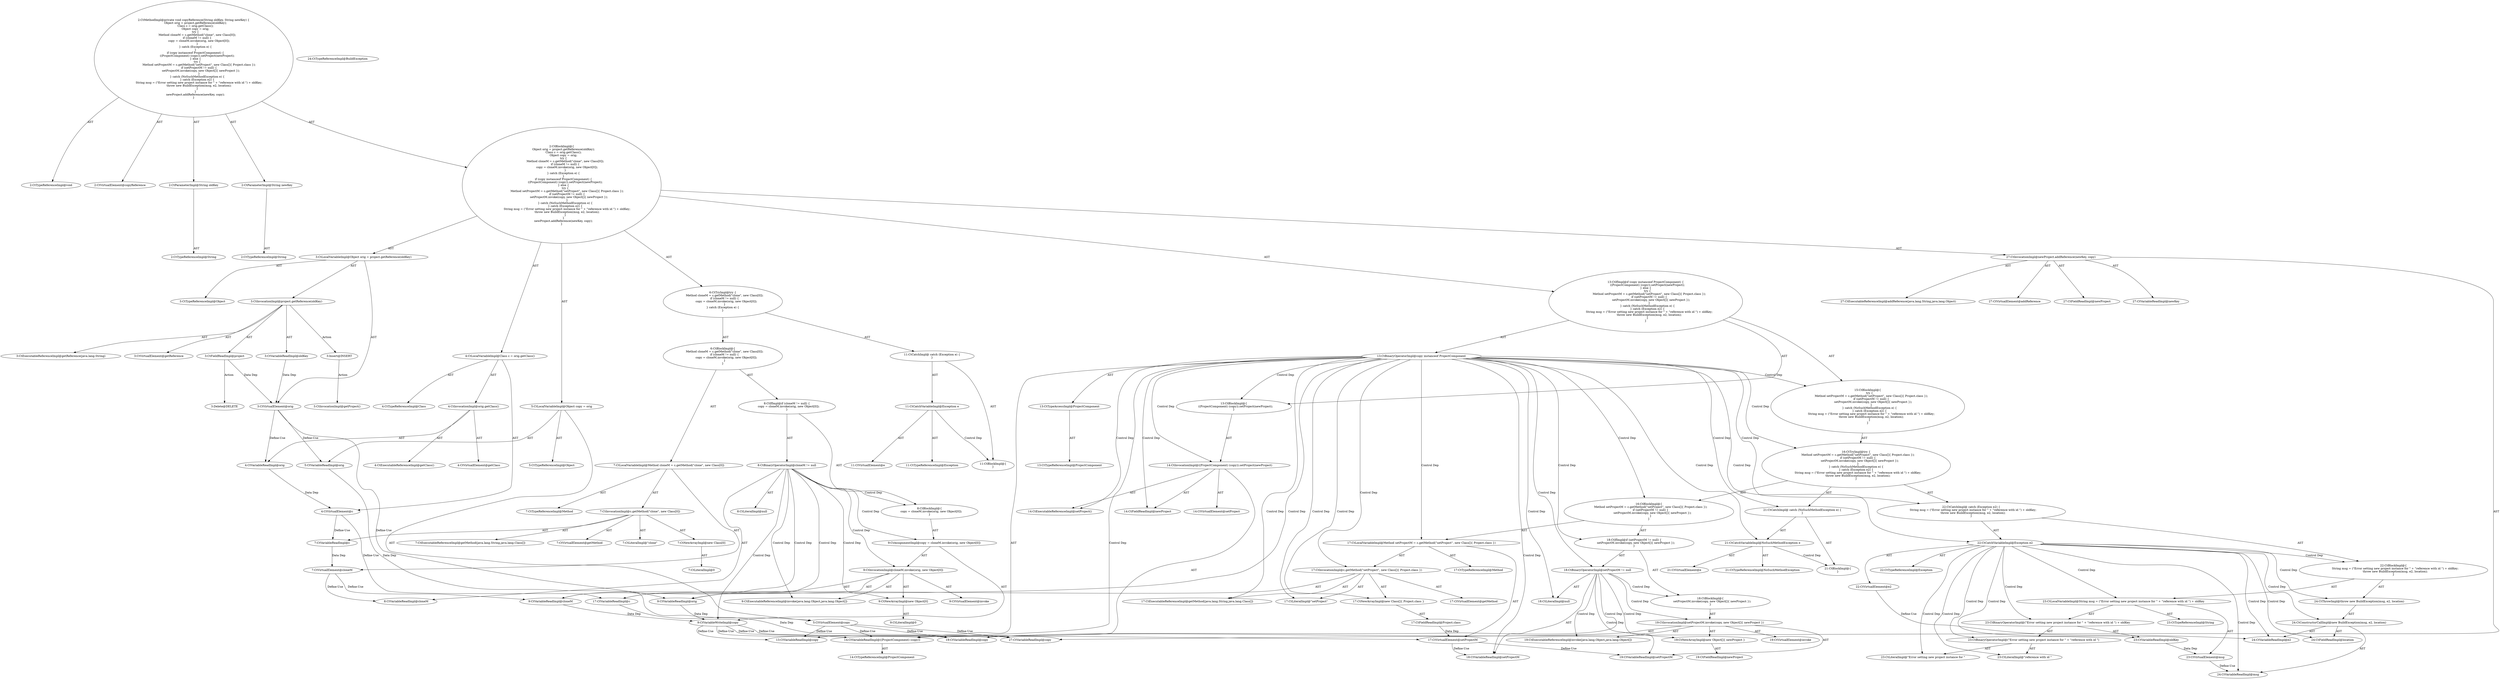 digraph "copyReference#?,String,String" {
0 [label="2:CtTypeReferenceImpl@void" shape=ellipse]
1 [label="2:CtVirtualElement@copyReference" shape=ellipse]
2 [label="2:CtParameterImpl@String oldKey" shape=ellipse]
3 [label="2:CtTypeReferenceImpl@String" shape=ellipse]
4 [label="2:CtParameterImpl@String newKey" shape=ellipse]
5 [label="2:CtTypeReferenceImpl@String" shape=ellipse]
6 [label="3:CtTypeReferenceImpl@Object" shape=ellipse]
7 [label="3:CtExecutableReferenceImpl@getReference(java.lang.String)" shape=ellipse]
8 [label="3:CtVirtualElement@getReference" shape=ellipse]
9 [label="3:CtFieldReadImpl@project" shape=ellipse]
10 [label="3:CtVariableReadImpl@oldKey" shape=ellipse]
11 [label="3:CtInvocationImpl@project.getReference(oldKey)" shape=ellipse]
12 [label="3:CtVirtualElement@orig" shape=ellipse]
13 [label="3:CtLocalVariableImpl@Object orig = project.getReference(oldKey)" shape=ellipse]
14 [label="4:CtTypeReferenceImpl@Class" shape=ellipse]
15 [label="4:CtExecutableReferenceImpl@getClass()" shape=ellipse]
16 [label="4:CtVirtualElement@getClass" shape=ellipse]
17 [label="4:CtVariableReadImpl@orig" shape=ellipse]
18 [label="4:CtInvocationImpl@orig.getClass()" shape=ellipse]
19 [label="4:CtVirtualElement@c" shape=ellipse]
20 [label="4:CtLocalVariableImpl@Class c = orig.getClass()" shape=ellipse]
21 [label="5:CtTypeReferenceImpl@Object" shape=ellipse]
22 [label="5:CtVariableReadImpl@orig" shape=ellipse]
23 [label="5:CtVirtualElement@copy" shape=ellipse]
24 [label="5:CtLocalVariableImpl@Object copy = orig" shape=ellipse]
25 [label="7:CtTypeReferenceImpl@Method" shape=ellipse]
26 [label="7:CtExecutableReferenceImpl@getMethod(java.lang.String,java.lang.Class[])" shape=ellipse]
27 [label="7:CtVirtualElement@getMethod" shape=ellipse]
28 [label="7:CtVariableReadImpl@c" shape=ellipse]
29 [label="7:CtLiteralImpl@\"clone\"" shape=ellipse]
30 [label="7:CtNewArrayImpl@new Class[0]" shape=ellipse]
31 [label="7:CtLiteralImpl@0" shape=ellipse]
32 [label="7:CtInvocationImpl@c.getMethod(\"clone\", new Class[0])" shape=ellipse]
33 [label="7:CtVirtualElement@cloneM" shape=ellipse]
34 [label="7:CtLocalVariableImpl@Method cloneM = c.getMethod(\"clone\", new Class[0])" shape=ellipse]
35 [label="8:CtVariableReadImpl@cloneM" shape=ellipse]
36 [label="8:CtLiteralImpl@null" shape=ellipse]
37 [label="8:CtBinaryOperatorImpl@cloneM != null" shape=ellipse]
38 [label="9:CtVariableWriteImpl@copy" shape=ellipse]
39 [label="9:CtExecutableReferenceImpl@invoke(java.lang.Object,java.lang.Object[])" shape=ellipse]
40 [label="9:CtVirtualElement@invoke" shape=ellipse]
41 [label="9:CtVariableReadImpl@cloneM" shape=ellipse]
42 [label="9:CtVariableReadImpl@orig" shape=ellipse]
43 [label="9:CtNewArrayImpl@new Object[0]" shape=ellipse]
44 [label="9:CtLiteralImpl@0" shape=ellipse]
45 [label="9:CtInvocationImpl@cloneM.invoke(orig, new Object[0])" shape=ellipse]
46 [label="9:CtAssignmentImpl@copy = cloneM.invoke(orig, new Object[0])" shape=ellipse]
47 [label="8:CtBlockImpl@\{
    copy = cloneM.invoke(orig, new Object[0]);
\}" shape=ellipse]
48 [label="8:CtIfImpl@if (cloneM != null) \{
    copy = cloneM.invoke(orig, new Object[0]);
\}" shape=ellipse]
49 [label="6:CtBlockImpl@\{
    Method cloneM = c.getMethod(\"clone\", new Class[0]);
    if (cloneM != null) \{
        copy = cloneM.invoke(orig, new Object[0]);
    \}
\}" shape=ellipse]
50 [label="11:CtVirtualElement@e" shape=ellipse]
51 [label="11:CtTypeReferenceImpl@Exception" shape=ellipse]
52 [label="11:CtCatchVariableImpl@Exception e" shape=ellipse]
53 [label="11:CtBlockImpl@\{
\}" shape=ellipse]
54 [label="11:CtCatchImpl@ catch (Exception e) \{
\}" shape=ellipse]
55 [label="6:CtTryImpl@try \{
    Method cloneM = c.getMethod(\"clone\", new Class[0]);
    if (cloneM != null) \{
        copy = cloneM.invoke(orig, new Object[0]);
    \}
\} catch (Exception e) \{
\}" shape=ellipse]
56 [label="13:CtVariableReadImpl@copy" shape=ellipse]
57 [label="13:CtTypeAccessImpl@ProjectComponent" shape=ellipse]
58 [label="13:CtTypeReferenceImpl@ProjectComponent" shape=ellipse]
59 [label="13:CtBinaryOperatorImpl@copy instanceof ProjectComponent" shape=ellipse]
60 [label="14:CtExecutableReferenceImpl@setProject()" shape=ellipse]
61 [label="14:CtVirtualElement@setProject" shape=ellipse]
62 [label="14:CtVariableReadImpl@((ProjectComponent) (copy))" shape=ellipse]
63 [label="14:CtTypeReferenceImpl@ProjectComponent" shape=ellipse]
64 [label="14:CtFieldReadImpl@newProject" shape=ellipse]
65 [label="14:CtInvocationImpl@((ProjectComponent) (copy)).setProject(newProject)" shape=ellipse]
66 [label="13:CtBlockImpl@\{
    ((ProjectComponent) (copy)).setProject(newProject);
\}" shape=ellipse]
67 [label="17:CtTypeReferenceImpl@Method" shape=ellipse]
68 [label="17:CtExecutableReferenceImpl@getMethod(java.lang.String,java.lang.Class[])" shape=ellipse]
69 [label="17:CtVirtualElement@getMethod" shape=ellipse]
70 [label="17:CtVariableReadImpl@c" shape=ellipse]
71 [label="17:CtLiteralImpl@\"setProject\"" shape=ellipse]
72 [label="17:CtNewArrayImpl@new Class[]\{ Project.class \}" shape=ellipse]
73 [label="17:CtFieldReadImpl@Project.class" shape=ellipse]
74 [label="17:CtInvocationImpl@c.getMethod(\"setProject\", new Class[]\{ Project.class \})" shape=ellipse]
75 [label="17:CtVirtualElement@setProjectM" shape=ellipse]
76 [label="17:CtLocalVariableImpl@Method setProjectM = c.getMethod(\"setProject\", new Class[]\{ Project.class \})" shape=ellipse]
77 [label="18:CtVariableReadImpl@setProjectM" shape=ellipse]
78 [label="18:CtLiteralImpl@null" shape=ellipse]
79 [label="18:CtBinaryOperatorImpl@setProjectM != null" shape=ellipse]
80 [label="19:CtExecutableReferenceImpl@invoke(java.lang.Object,java.lang.Object[])" shape=ellipse]
81 [label="19:CtVirtualElement@invoke" shape=ellipse]
82 [label="19:CtVariableReadImpl@setProjectM" shape=ellipse]
83 [label="19:CtVariableReadImpl@copy" shape=ellipse]
84 [label="19:CtNewArrayImpl@new Object[]\{ newProject \}" shape=ellipse]
85 [label="19:CtFieldReadImpl@newProject" shape=ellipse]
86 [label="19:CtInvocationImpl@setProjectM.invoke(copy, new Object[]\{ newProject \})" shape=ellipse]
87 [label="18:CtBlockImpl@\{
    setProjectM.invoke(copy, new Object[]\{ newProject \});
\}" shape=ellipse]
88 [label="18:CtIfImpl@if (setProjectM != null) \{
    setProjectM.invoke(copy, new Object[]\{ newProject \});
\}" shape=ellipse]
89 [label="16:CtBlockImpl@\{
    Method setProjectM = c.getMethod(\"setProject\", new Class[]\{ Project.class \});
    if (setProjectM != null) \{
        setProjectM.invoke(copy, new Object[]\{ newProject \});
    \}
\}" shape=ellipse]
90 [label="21:CtVirtualElement@e" shape=ellipse]
91 [label="21:CtTypeReferenceImpl@NoSuchMethodException" shape=ellipse]
92 [label="21:CtCatchVariableImpl@NoSuchMethodException e" shape=ellipse]
93 [label="21:CtBlockImpl@\{
\}" shape=ellipse]
94 [label="21:CtCatchImpl@ catch (NoSuchMethodException e) \{
\}" shape=ellipse]
95 [label="22:CtVirtualElement@e2" shape=ellipse]
96 [label="22:CtTypeReferenceImpl@Exception" shape=ellipse]
97 [label="22:CtCatchVariableImpl@Exception e2" shape=ellipse]
98 [label="23:CtTypeReferenceImpl@String" shape=ellipse]
99 [label="23:CtLiteralImpl@\"Error setting new project instance for \"" shape=ellipse]
100 [label="23:CtLiteralImpl@\"reference with id \"" shape=ellipse]
101 [label="23:CtBinaryOperatorImpl@(\"Error setting new project instance for \" + \"reference with id \")" shape=ellipse]
102 [label="23:CtVariableReadImpl@oldKey" shape=ellipse]
103 [label="23:CtBinaryOperatorImpl@(\"Error setting new project instance for \" + \"reference with id \") + oldKey" shape=ellipse]
104 [label="23:CtVirtualElement@msg" shape=ellipse]
105 [label="23:CtLocalVariableImpl@String msg = (\"Error setting new project instance for \" + \"reference with id \") + oldKey" shape=ellipse]
106 [label="24:CtTypeReferenceImpl@BuildException" shape=ellipse]
107 [label="24:CtVariableReadImpl@msg" shape=ellipse]
108 [label="24:CtVariableReadImpl@e2" shape=ellipse]
109 [label="24:CtFieldReadImpl@location" shape=ellipse]
110 [label="24:CtConstructorCallImpl@new BuildException(msg, e2, location)" shape=ellipse]
111 [label="24:CtThrowImpl@throw new BuildException(msg, e2, location)" shape=ellipse]
112 [label="22:CtBlockImpl@\{
    String msg = (\"Error setting new project instance for \" + \"reference with id \") + oldKey;
    throw new BuildException(msg, e2, location);
\}" shape=ellipse]
113 [label="22:CtCatchImpl@ catch (Exception e2) \{
    String msg = (\"Error setting new project instance for \" + \"reference with id \") + oldKey;
    throw new BuildException(msg, e2, location);
\}" shape=ellipse]
114 [label="16:CtTryImpl@try \{
    Method setProjectM = c.getMethod(\"setProject\", new Class[]\{ Project.class \});
    if (setProjectM != null) \{
        setProjectM.invoke(copy, new Object[]\{ newProject \});
    \}
\} catch (NoSuchMethodException e) \{
\} catch (Exception e2) \{
    String msg = (\"Error setting new project instance for \" + \"reference with id \") + oldKey;
    throw new BuildException(msg, e2, location);
\}" shape=ellipse]
115 [label="15:CtBlockImpl@\{
    try \{
        Method setProjectM = c.getMethod(\"setProject\", new Class[]\{ Project.class \});
        if (setProjectM != null) \{
            setProjectM.invoke(copy, new Object[]\{ newProject \});
        \}
    \} catch (NoSuchMethodException e) \{
    \} catch (Exception e2) \{
        String msg = (\"Error setting new project instance for \" + \"reference with id \") + oldKey;
        throw new BuildException(msg, e2, location);
    \}
\}" shape=ellipse]
116 [label="13:CtIfImpl@if (copy instanceof ProjectComponent) \{
    ((ProjectComponent) (copy)).setProject(newProject);
\} else \{
    try \{
        Method setProjectM = c.getMethod(\"setProject\", new Class[]\{ Project.class \});
        if (setProjectM != null) \{
            setProjectM.invoke(copy, new Object[]\{ newProject \});
        \}
    \} catch (NoSuchMethodException e) \{
    \} catch (Exception e2) \{
        String msg = (\"Error setting new project instance for \" + \"reference with id \") + oldKey;
        throw new BuildException(msg, e2, location);
    \}
\}" shape=ellipse]
117 [label="27:CtExecutableReferenceImpl@addReference(java.lang.String,java.lang.Object)" shape=ellipse]
118 [label="27:CtVirtualElement@addReference" shape=ellipse]
119 [label="27:CtFieldReadImpl@newProject" shape=ellipse]
120 [label="27:CtVariableReadImpl@newKey" shape=ellipse]
121 [label="27:CtVariableReadImpl@copy" shape=ellipse]
122 [label="27:CtInvocationImpl@newProject.addReference(newKey, copy)" shape=ellipse]
123 [label="2:CtBlockImpl@\{
    Object orig = project.getReference(oldKey);
    Class c = orig.getClass();
    Object copy = orig;
    try \{
        Method cloneM = c.getMethod(\"clone\", new Class[0]);
        if (cloneM != null) \{
            copy = cloneM.invoke(orig, new Object[0]);
        \}
    \} catch (Exception e) \{
    \}
    if (copy instanceof ProjectComponent) \{
        ((ProjectComponent) (copy)).setProject(newProject);
    \} else \{
        try \{
            Method setProjectM = c.getMethod(\"setProject\", new Class[]\{ Project.class \});
            if (setProjectM != null) \{
                setProjectM.invoke(copy, new Object[]\{ newProject \});
            \}
        \} catch (NoSuchMethodException e) \{
        \} catch (Exception e2) \{
            String msg = (\"Error setting new project instance for \" + \"reference with id \") + oldKey;
            throw new BuildException(msg, e2, location);
        \}
    \}
    newProject.addReference(newKey, copy);
\}" shape=ellipse]
124 [label="2:CtMethodImpl@private void copyReference(String oldKey, String newKey) \{
    Object orig = project.getReference(oldKey);
    Class c = orig.getClass();
    Object copy = orig;
    try \{
        Method cloneM = c.getMethod(\"clone\", new Class[0]);
        if (cloneM != null) \{
            copy = cloneM.invoke(orig, new Object[0]);
        \}
    \} catch (Exception e) \{
    \}
    if (copy instanceof ProjectComponent) \{
        ((ProjectComponent) (copy)).setProject(newProject);
    \} else \{
        try \{
            Method setProjectM = c.getMethod(\"setProject\", new Class[]\{ Project.class \});
            if (setProjectM != null) \{
                setProjectM.invoke(copy, new Object[]\{ newProject \});
            \}
        \} catch (NoSuchMethodException e) \{
        \} catch (Exception e2) \{
            String msg = (\"Error setting new project instance for \" + \"reference with id \") + oldKey;
            throw new BuildException(msg, e2, location);
        \}
    \}
    newProject.addReference(newKey, copy);
\}" shape=ellipse]
125 [label="3:Delete@DELETE" shape=ellipse]
126 [label="3:Insert@INSERT" shape=ellipse]
127 [label="3:CtInvocationImpl@getProject()" shape=ellipse]
2 -> 3 [label="AST"];
4 -> 5 [label="AST"];
9 -> 12 [label="Data Dep"];
9 -> 125 [label="Action"];
10 -> 12 [label="Data Dep"];
11 -> 8 [label="AST"];
11 -> 9 [label="AST"];
11 -> 7 [label="AST"];
11 -> 10 [label="AST"];
11 -> 126 [label="Action"];
12 -> 17 [label="Define-Use"];
12 -> 22 [label="Define-Use"];
12 -> 42 [label="Define-Use"];
13 -> 12 [label="AST"];
13 -> 6 [label="AST"];
13 -> 11 [label="AST"];
17 -> 19 [label="Data Dep"];
18 -> 16 [label="AST"];
18 -> 17 [label="AST"];
18 -> 15 [label="AST"];
19 -> 28 [label="Define-Use"];
19 -> 70 [label="Define-Use"];
20 -> 19 [label="AST"];
20 -> 14 [label="AST"];
20 -> 18 [label="AST"];
22 -> 23 [label="Data Dep"];
23 -> 56 [label="Define-Use"];
23 -> 62 [label="Define-Use"];
23 -> 83 [label="Define-Use"];
23 -> 121 [label="Define-Use"];
24 -> 23 [label="AST"];
24 -> 21 [label="AST"];
24 -> 22 [label="AST"];
28 -> 33 [label="Data Dep"];
30 -> 31 [label="AST"];
32 -> 27 [label="AST"];
32 -> 28 [label="AST"];
32 -> 26 [label="AST"];
32 -> 29 [label="AST"];
32 -> 30 [label="AST"];
33 -> 35 [label="Define-Use"];
33 -> 41 [label="Define-Use"];
34 -> 33 [label="AST"];
34 -> 25 [label="AST"];
34 -> 32 [label="AST"];
37 -> 35 [label="AST"];
37 -> 36 [label="AST"];
37 -> 47 [label="Control Dep"];
37 -> 46 [label="Control Dep"];
37 -> 38 [label="Control Dep"];
37 -> 45 [label="Control Dep"];
37 -> 39 [label="Control Dep"];
37 -> 41 [label="Control Dep"];
37 -> 42 [label="Control Dep"];
37 -> 43 [label="Control Dep"];
38 -> 56 [label="Define-Use"];
38 -> 62 [label="Define-Use"];
38 -> 83 [label="Define-Use"];
38 -> 121 [label="Define-Use"];
41 -> 38 [label="Data Dep"];
42 -> 38 [label="Data Dep"];
43 -> 44 [label="AST"];
45 -> 40 [label="AST"];
45 -> 41 [label="AST"];
45 -> 39 [label="AST"];
45 -> 42 [label="AST"];
45 -> 43 [label="AST"];
46 -> 38 [label="AST"];
46 -> 45 [label="AST"];
47 -> 46 [label="AST"];
48 -> 37 [label="AST"];
48 -> 47 [label="AST"];
49 -> 34 [label="AST"];
49 -> 48 [label="AST"];
52 -> 50 [label="AST"];
52 -> 51 [label="AST"];
52 -> 53 [label="Control Dep"];
54 -> 52 [label="AST"];
54 -> 53 [label="AST"];
55 -> 49 [label="AST"];
55 -> 54 [label="AST"];
57 -> 58 [label="AST"];
59 -> 56 [label="AST"];
59 -> 57 [label="AST"];
59 -> 66 [label="Control Dep"];
59 -> 65 [label="Control Dep"];
59 -> 60 [label="Control Dep"];
59 -> 62 [label="Control Dep"];
59 -> 64 [label="Control Dep"];
59 -> 115 [label="Control Dep"];
59 -> 114 [label="Control Dep"];
59 -> 89 [label="Control Dep"];
59 -> 76 [label="Control Dep"];
59 -> 74 [label="Control Dep"];
59 -> 68 [label="Control Dep"];
59 -> 70 [label="Control Dep"];
59 -> 71 [label="Control Dep"];
59 -> 72 [label="Control Dep"];
59 -> 88 [label="Control Dep"];
59 -> 79 [label="Control Dep"];
59 -> 77 [label="Control Dep"];
59 -> 78 [label="Control Dep"];
59 -> 94 [label="Control Dep"];
59 -> 92 [label="Control Dep"];
59 -> 113 [label="Control Dep"];
59 -> 97 [label="Control Dep"];
62 -> 63 [label="AST"];
65 -> 61 [label="AST"];
65 -> 62 [label="AST"];
65 -> 60 [label="AST"];
65 -> 64 [label="AST"];
66 -> 65 [label="AST"];
70 -> 75 [label="Data Dep"];
72 -> 73 [label="AST"];
73 -> 75 [label="Data Dep"];
74 -> 69 [label="AST"];
74 -> 70 [label="AST"];
74 -> 68 [label="AST"];
74 -> 71 [label="AST"];
74 -> 72 [label="AST"];
75 -> 77 [label="Define-Use"];
75 -> 82 [label="Define-Use"];
76 -> 75 [label="AST"];
76 -> 67 [label="AST"];
76 -> 74 [label="AST"];
79 -> 77 [label="AST"];
79 -> 78 [label="AST"];
79 -> 87 [label="Control Dep"];
79 -> 86 [label="Control Dep"];
79 -> 80 [label="Control Dep"];
79 -> 82 [label="Control Dep"];
79 -> 83 [label="Control Dep"];
79 -> 84 [label="Control Dep"];
84 -> 85 [label="AST"];
86 -> 81 [label="AST"];
86 -> 82 [label="AST"];
86 -> 80 [label="AST"];
86 -> 83 [label="AST"];
86 -> 84 [label="AST"];
87 -> 86 [label="AST"];
88 -> 79 [label="AST"];
88 -> 87 [label="AST"];
89 -> 76 [label="AST"];
89 -> 88 [label="AST"];
92 -> 90 [label="AST"];
92 -> 91 [label="AST"];
92 -> 93 [label="Control Dep"];
94 -> 92 [label="AST"];
94 -> 93 [label="AST"];
95 -> 108 [label="Define-Use"];
97 -> 95 [label="AST"];
97 -> 96 [label="AST"];
97 -> 112 [label="Control Dep"];
97 -> 105 [label="Control Dep"];
97 -> 103 [label="Control Dep"];
97 -> 101 [label="Control Dep"];
97 -> 99 [label="Control Dep"];
97 -> 100 [label="Control Dep"];
97 -> 102 [label="Control Dep"];
97 -> 111 [label="Control Dep"];
97 -> 110 [label="Control Dep"];
97 -> 107 [label="Control Dep"];
97 -> 108 [label="Control Dep"];
97 -> 109 [label="Control Dep"];
101 -> 99 [label="AST"];
101 -> 100 [label="AST"];
102 -> 104 [label="Data Dep"];
103 -> 101 [label="AST"];
103 -> 102 [label="AST"];
104 -> 107 [label="Define-Use"];
105 -> 104 [label="AST"];
105 -> 98 [label="AST"];
105 -> 103 [label="AST"];
110 -> 107 [label="AST"];
110 -> 108 [label="AST"];
110 -> 109 [label="AST"];
111 -> 110 [label="AST"];
112 -> 105 [label="AST"];
112 -> 111 [label="AST"];
113 -> 97 [label="AST"];
113 -> 112 [label="AST"];
114 -> 89 [label="AST"];
114 -> 94 [label="AST"];
114 -> 113 [label="AST"];
115 -> 114 [label="AST"];
116 -> 59 [label="AST"];
116 -> 66 [label="AST"];
116 -> 115 [label="AST"];
122 -> 118 [label="AST"];
122 -> 119 [label="AST"];
122 -> 117 [label="AST"];
122 -> 120 [label="AST"];
122 -> 121 [label="AST"];
123 -> 13 [label="AST"];
123 -> 20 [label="AST"];
123 -> 24 [label="AST"];
123 -> 55 [label="AST"];
123 -> 116 [label="AST"];
123 -> 122 [label="AST"];
124 -> 1 [label="AST"];
124 -> 0 [label="AST"];
124 -> 2 [label="AST"];
124 -> 4 [label="AST"];
124 -> 123 [label="AST"];
126 -> 127 [label="Action"];
}